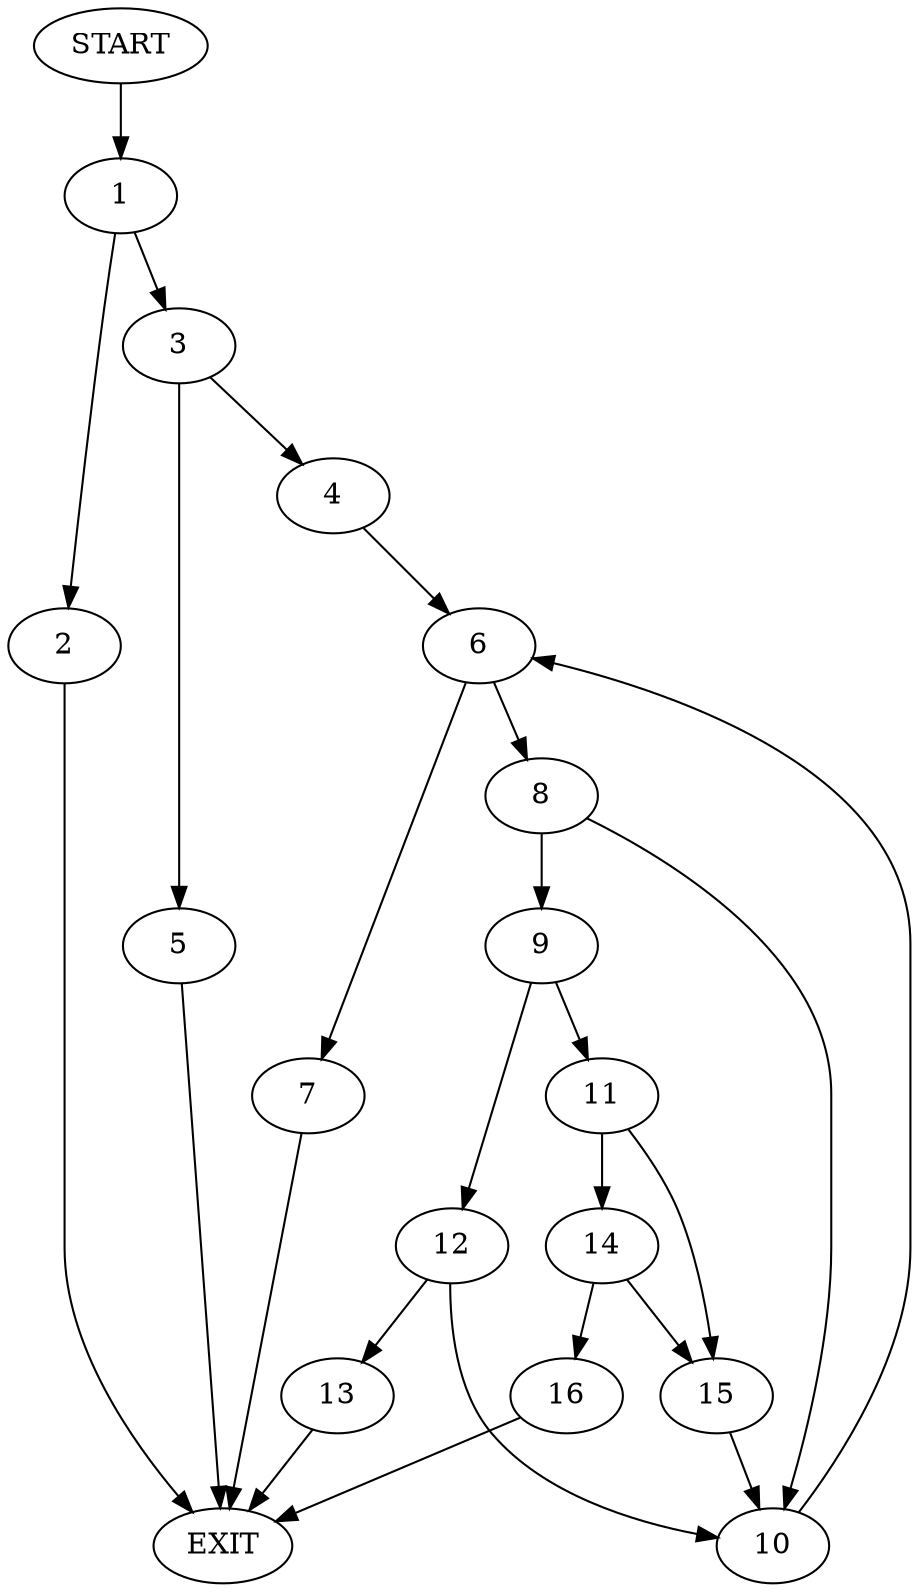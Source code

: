 digraph {
0 [label="START"]
17 [label="EXIT"]
0 -> 1
1 -> 2
1 -> 3
2 -> 17
3 -> 4
3 -> 5
5 -> 17
4 -> 6
6 -> 7
6 -> 8
8 -> 9
8 -> 10
7 -> 17
9 -> 11
9 -> 12
10 -> 6
12 -> 10
12 -> 13
11 -> 14
11 -> 15
14 -> 15
14 -> 16
15 -> 10
16 -> 17
13 -> 17
}
